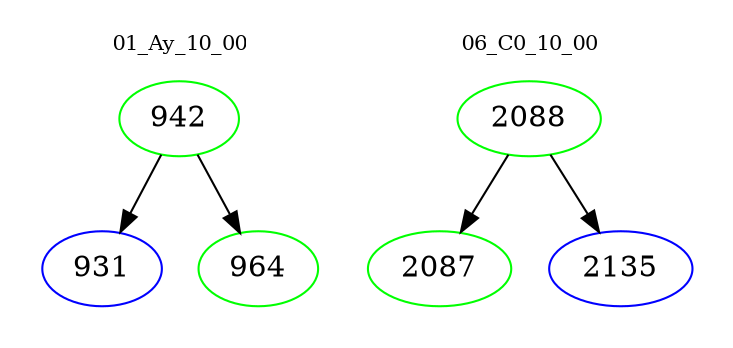digraph{
subgraph cluster_0 {
color = white
label = "01_Ay_10_00";
fontsize=10;
T0_942 [label="942", color="green"]
T0_942 -> T0_931 [color="black"]
T0_931 [label="931", color="blue"]
T0_942 -> T0_964 [color="black"]
T0_964 [label="964", color="green"]
}
subgraph cluster_1 {
color = white
label = "06_C0_10_00";
fontsize=10;
T1_2088 [label="2088", color="green"]
T1_2088 -> T1_2087 [color="black"]
T1_2087 [label="2087", color="green"]
T1_2088 -> T1_2135 [color="black"]
T1_2135 [label="2135", color="blue"]
}
}
